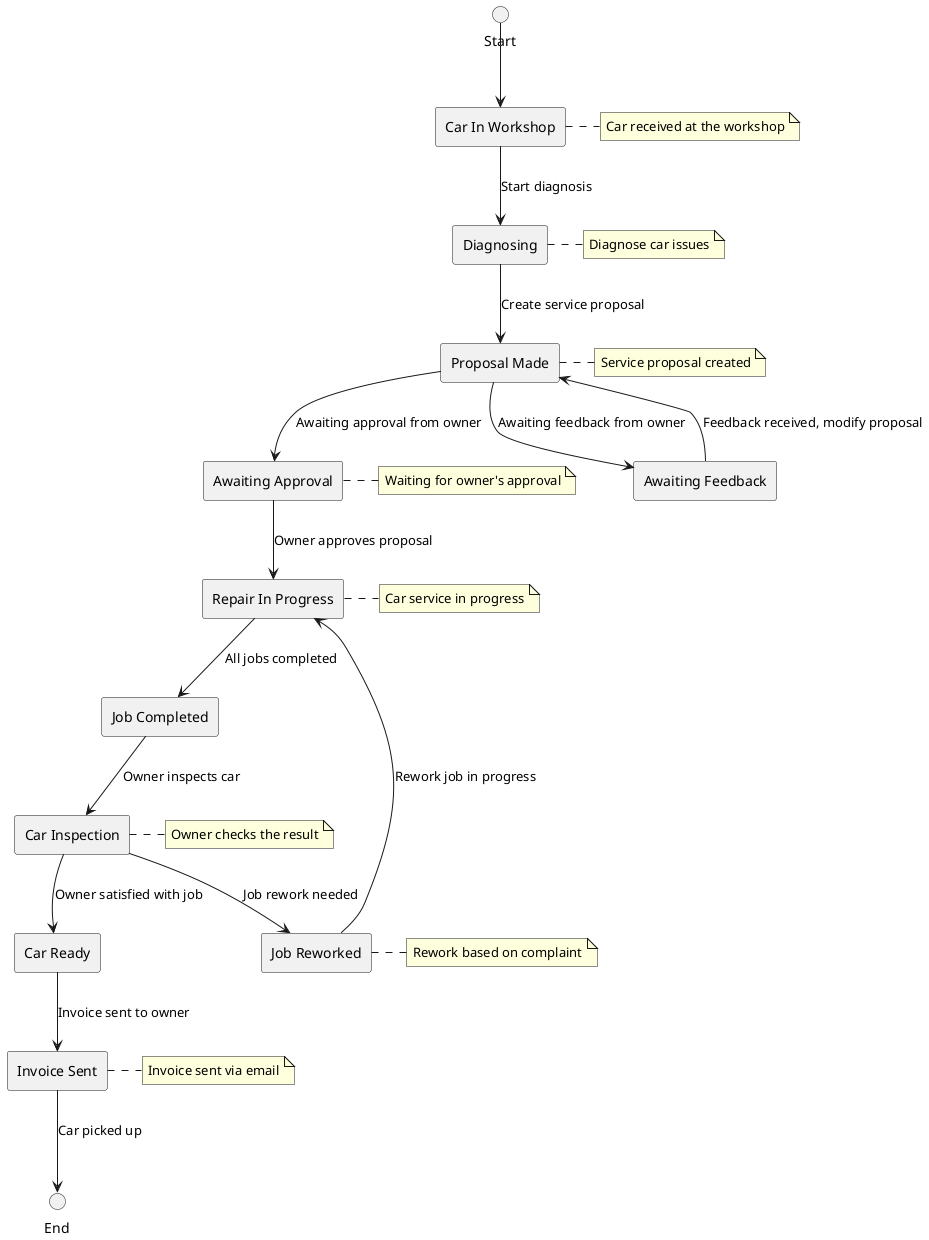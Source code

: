 @startuml State Machine Diagram
skinparam style strictuml

' Define states as rectangles
rectangle "Car In Workshop" as CarInWorkshop
rectangle "Diagnosing" as Diagnosing
rectangle "Proposal Made" as ProposalMade
rectangle "Awaiting Approval" as AwaitingApproval
rectangle "Awaiting Feedback" as AwaitingFeedback
rectangle "Repair In Progress" as RepairInProgress
rectangle "Job Completed" as JobCompleted
rectangle "Car Inspection" as CarInspection
rectangle "Job Reworked" as JobReworked
rectangle "Car Ready" as CarReady
rectangle "Invoice Sent" as InvoiceSent

' Initial and final states
circle "Start" as Start
circle "End" as End

Start --> CarInWorkshop

' Transitions
CarInWorkshop --> Diagnosing : Start diagnosis
Diagnosing --> ProposalMade : Create service proposal
ProposalMade --> AwaitingApproval : Awaiting approval from owner
ProposalMade --> AwaitingFeedback : Awaiting feedback from owner
AwaitingApproval --> RepairInProgress : Owner approves proposal
AwaitingFeedback --> ProposalMade : Feedback received, modify proposal
RepairInProgress --> JobCompleted : All jobs completed
JobCompleted --> CarInspection : Owner inspects car
CarInspection --> JobReworked : Job rework needed
CarInspection --> CarReady : Owner satisfied with job
JobReworked --> RepairInProgress : Rework job in progress
CarReady --> InvoiceSent : Invoice sent to owner
InvoiceSent --> End : Car picked up

' Notes
note right of CarInWorkshop
  Car received at the workshop
end note

note right of Diagnosing
  Diagnose car issues
end note

note right of ProposalMade
  Service proposal created
end note

note right of AwaitingApproval
  Waiting for owner's approval
end note

note right of RepairInProgress
  Car service in progress
end note

note right of CarInspection
  Owner checks the result
end note

note right of JobReworked
  Rework based on complaint
end note

note right of InvoiceSent
  Invoice sent via email
end note
@enduml
